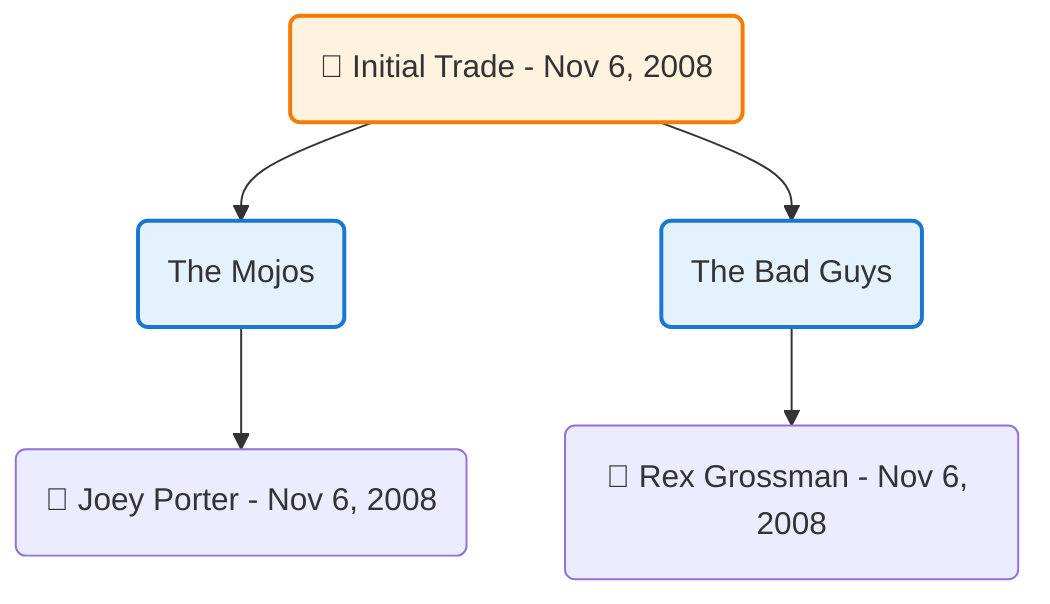 flowchart TD

    TRADE_MAIN("🔄 Initial Trade - Nov 6, 2008")
    TEAM_1("The Mojos")
    TEAM_2("The Bad Guys")
    NODE_f2498cf6-761b-4859-88c4-26653c8dafcd("🔄 Joey Porter - Nov 6, 2008")
    NODE_8e9efc3a-7169-491a-a441-764b5ea79282("🔄 Rex Grossman - Nov 6, 2008")

    TRADE_MAIN --> TEAM_1
    TRADE_MAIN --> TEAM_2
    TEAM_1 --> NODE_f2498cf6-761b-4859-88c4-26653c8dafcd
    TEAM_2 --> NODE_8e9efc3a-7169-491a-a441-764b5ea79282

    %% Node styling
    classDef teamNode fill:#e3f2fd,stroke:#1976d2,stroke-width:2px
    classDef tradeNode fill:#fff3e0,stroke:#f57c00,stroke-width:2px
    classDef playerNode fill:#f3e5f5,stroke:#7b1fa2,stroke-width:1px
    classDef nonRootPlayerNode fill:#f5f5f5,stroke:#757575,stroke-width:1px
    classDef endNode fill:#ffebee,stroke:#c62828,stroke-width:2px
    classDef waiverNode fill:#e8f5e8,stroke:#388e3c,stroke-width:2px
    classDef championshipNode fill:#fff9c4,stroke:#f57f17,stroke-width:3px

    class TEAM_1,TEAM_2 teamNode
    class TRADE_MAIN tradeNode